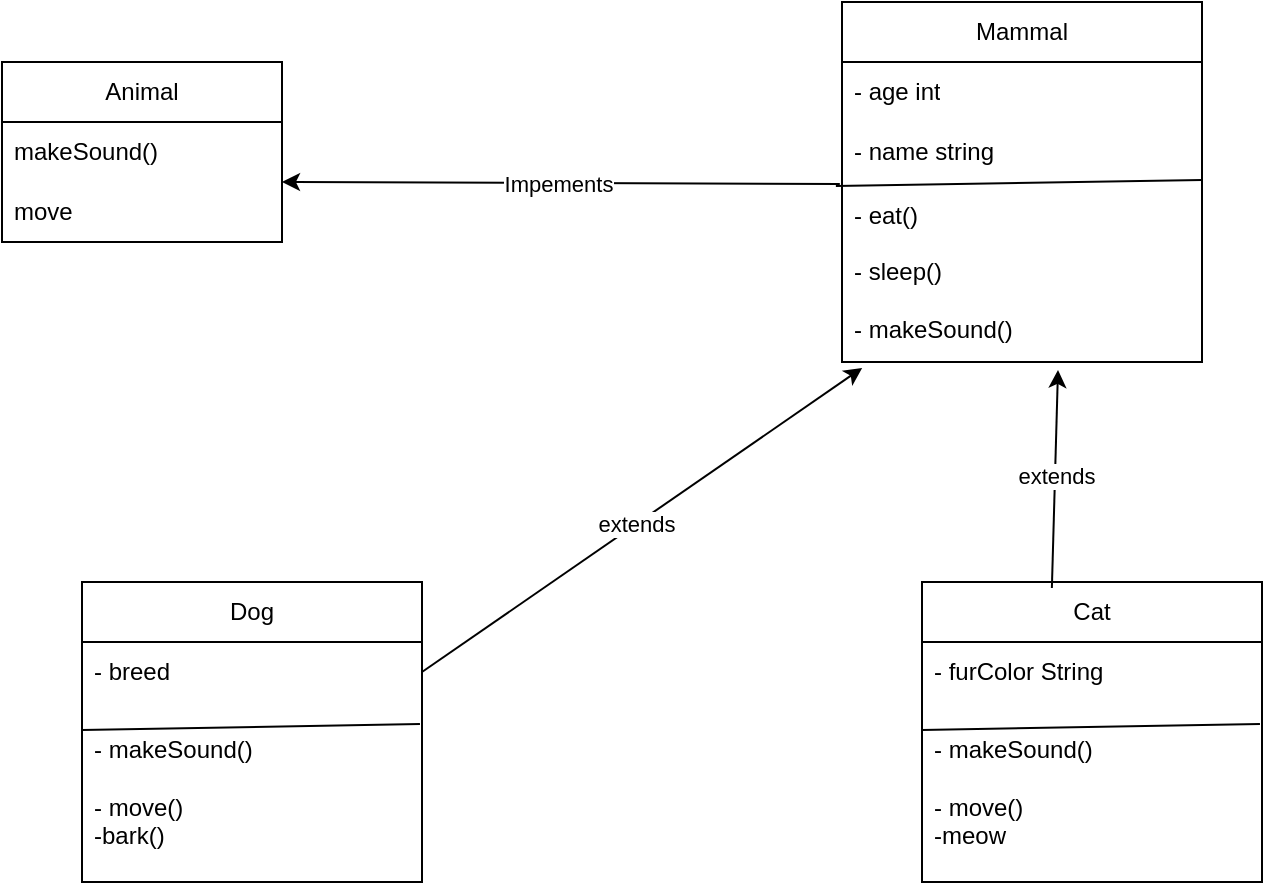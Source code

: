 <mxfile version="24.7.17">
  <diagram name="Page-1" id="57Vel5VW9AhDojWxhs7Z">
    <mxGraphModel dx="1434" dy="780" grid="1" gridSize="10" guides="1" tooltips="1" connect="1" arrows="1" fold="1" page="1" pageScale="1" pageWidth="827" pageHeight="1169" math="0" shadow="0">
      <root>
        <mxCell id="0" />
        <mxCell id="1" parent="0" />
        <mxCell id="QplKqRVQKg5-z3EIvqk3-2" value="Mammal" style="swimlane;fontStyle=0;childLayout=stackLayout;horizontal=1;startSize=30;horizontalStack=0;resizeParent=1;resizeParentMax=0;resizeLast=0;collapsible=1;marginBottom=0;whiteSpace=wrap;html=1;" vertex="1" parent="1">
          <mxGeometry x="480" y="30" width="180" height="180" as="geometry" />
        </mxCell>
        <mxCell id="QplKqRVQKg5-z3EIvqk3-3" value="- age int" style="text;strokeColor=none;fillColor=none;align=left;verticalAlign=middle;spacingLeft=4;spacingRight=4;overflow=hidden;points=[[0,0.5],[1,0.5]];portConstraint=eastwest;rotatable=0;whiteSpace=wrap;html=1;" vertex="1" parent="QplKqRVQKg5-z3EIvqk3-2">
          <mxGeometry y="30" width="180" height="30" as="geometry" />
        </mxCell>
        <mxCell id="QplKqRVQKg5-z3EIvqk3-4" value="- name string" style="text;strokeColor=none;fillColor=none;align=left;verticalAlign=middle;spacingLeft=4;spacingRight=4;overflow=hidden;points=[[0,0.5],[1,0.5]];portConstraint=eastwest;rotatable=0;whiteSpace=wrap;html=1;" vertex="1" parent="QplKqRVQKg5-z3EIvqk3-2">
          <mxGeometry y="60" width="180" height="30" as="geometry" />
        </mxCell>
        <mxCell id="QplKqRVQKg5-z3EIvqk3-5" value="- eat()&lt;div&gt;&lt;br&gt;&lt;/div&gt;&lt;div&gt;- sleep()&lt;/div&gt;&lt;div&gt;&lt;br&gt;&lt;/div&gt;&lt;div&gt;- makeSound()&lt;/div&gt;" style="text;strokeColor=none;fillColor=none;align=left;verticalAlign=middle;spacingLeft=4;spacingRight=4;overflow=hidden;points=[[0,0.5],[1,0.5]];portConstraint=eastwest;rotatable=0;whiteSpace=wrap;html=1;" vertex="1" parent="QplKqRVQKg5-z3EIvqk3-2">
          <mxGeometry y="90" width="180" height="90" as="geometry" />
        </mxCell>
        <mxCell id="QplKqRVQKg5-z3EIvqk3-9" value="" style="endArrow=none;html=1;rounded=0;entryX=-0.017;entryY=0.022;entryDx=0;entryDy=0;entryPerimeter=0;exitX=1;exitY=-0.011;exitDx=0;exitDy=0;exitPerimeter=0;" edge="1" parent="QplKqRVQKg5-z3EIvqk3-2" source="QplKqRVQKg5-z3EIvqk3-5" target="QplKqRVQKg5-z3EIvqk3-5">
          <mxGeometry width="50" height="50" relative="1" as="geometry">
            <mxPoint x="180" y="100" as="sourcePoint" />
            <mxPoint y="104" as="targetPoint" />
          </mxGeometry>
        </mxCell>
        <mxCell id="QplKqRVQKg5-z3EIvqk3-10" value="Dog" style="swimlane;fontStyle=0;childLayout=stackLayout;horizontal=1;startSize=30;horizontalStack=0;resizeParent=1;resizeParentMax=0;resizeLast=0;collapsible=1;marginBottom=0;whiteSpace=wrap;html=1;" vertex="1" parent="1">
          <mxGeometry x="100" y="320" width="170" height="150" as="geometry" />
        </mxCell>
        <mxCell id="QplKqRVQKg5-z3EIvqk3-11" value="- breed" style="text;strokeColor=none;fillColor=none;align=left;verticalAlign=middle;spacingLeft=4;spacingRight=4;overflow=hidden;points=[[0,0.5],[1,0.5]];portConstraint=eastwest;rotatable=0;whiteSpace=wrap;html=1;" vertex="1" parent="QplKqRVQKg5-z3EIvqk3-10">
          <mxGeometry y="30" width="170" height="30" as="geometry" />
        </mxCell>
        <mxCell id="QplKqRVQKg5-z3EIvqk3-14" value="" style="endArrow=none;html=1;rounded=0;exitX=0.994;exitY=0.122;exitDx=0;exitDy=0;exitPerimeter=0;" edge="1" parent="QplKqRVQKg5-z3EIvqk3-10" source="QplKqRVQKg5-z3EIvqk3-13">
          <mxGeometry width="50" height="50" relative="1" as="geometry">
            <mxPoint x="180" y="70" as="sourcePoint" />
            <mxPoint y="74" as="targetPoint" />
          </mxGeometry>
        </mxCell>
        <mxCell id="QplKqRVQKg5-z3EIvqk3-13" value="- makeSound()&lt;div&gt;&lt;br&gt;&lt;/div&gt;&lt;div&gt;- move()&lt;/div&gt;&lt;div&gt;-bark()&lt;/div&gt;" style="text;strokeColor=none;fillColor=none;align=left;verticalAlign=middle;spacingLeft=4;spacingRight=4;overflow=hidden;points=[[0,0.5],[1,0.5]];portConstraint=eastwest;rotatable=0;whiteSpace=wrap;html=1;" vertex="1" parent="QplKqRVQKg5-z3EIvqk3-10">
          <mxGeometry y="60" width="170" height="90" as="geometry" />
        </mxCell>
        <mxCell id="QplKqRVQKg5-z3EIvqk3-15" value="Cat" style="swimlane;fontStyle=0;childLayout=stackLayout;horizontal=1;startSize=30;horizontalStack=0;resizeParent=1;resizeParentMax=0;resizeLast=0;collapsible=1;marginBottom=0;whiteSpace=wrap;html=1;" vertex="1" parent="1">
          <mxGeometry x="520" y="320" width="170" height="150" as="geometry" />
        </mxCell>
        <mxCell id="QplKqRVQKg5-z3EIvqk3-16" value="- furColor String" style="text;strokeColor=none;fillColor=none;align=left;verticalAlign=middle;spacingLeft=4;spacingRight=4;overflow=hidden;points=[[0,0.5],[1,0.5]];portConstraint=eastwest;rotatable=0;whiteSpace=wrap;html=1;" vertex="1" parent="QplKqRVQKg5-z3EIvqk3-15">
          <mxGeometry y="30" width="170" height="30" as="geometry" />
        </mxCell>
        <mxCell id="QplKqRVQKg5-z3EIvqk3-17" value="" style="endArrow=none;html=1;rounded=0;exitX=0.994;exitY=0.122;exitDx=0;exitDy=0;exitPerimeter=0;" edge="1" parent="QplKqRVQKg5-z3EIvqk3-15" source="QplKqRVQKg5-z3EIvqk3-18">
          <mxGeometry width="50" height="50" relative="1" as="geometry">
            <mxPoint x="180" y="70" as="sourcePoint" />
            <mxPoint y="74" as="targetPoint" />
          </mxGeometry>
        </mxCell>
        <mxCell id="QplKqRVQKg5-z3EIvqk3-18" value="- makeSound()&lt;div&gt;&lt;br&gt;&lt;/div&gt;&lt;div&gt;- move()&lt;/div&gt;&lt;div&gt;-meow&lt;/div&gt;" style="text;strokeColor=none;fillColor=none;align=left;verticalAlign=middle;spacingLeft=4;spacingRight=4;overflow=hidden;points=[[0,0.5],[1,0.5]];portConstraint=eastwest;rotatable=0;whiteSpace=wrap;html=1;" vertex="1" parent="QplKqRVQKg5-z3EIvqk3-15">
          <mxGeometry y="60" width="170" height="90" as="geometry" />
        </mxCell>
        <mxCell id="QplKqRVQKg5-z3EIvqk3-27" value="Animal" style="swimlane;fontStyle=0;childLayout=stackLayout;horizontal=1;startSize=30;horizontalStack=0;resizeParent=1;resizeParentMax=0;resizeLast=0;collapsible=1;marginBottom=0;whiteSpace=wrap;html=1;" vertex="1" parent="1">
          <mxGeometry x="60" y="60" width="140" height="90" as="geometry" />
        </mxCell>
        <mxCell id="QplKqRVQKg5-z3EIvqk3-28" value="makeSound()" style="text;strokeColor=none;fillColor=none;align=left;verticalAlign=middle;spacingLeft=4;spacingRight=4;overflow=hidden;points=[[0,0.5],[1,0.5]];portConstraint=eastwest;rotatable=0;whiteSpace=wrap;html=1;" vertex="1" parent="QplKqRVQKg5-z3EIvqk3-27">
          <mxGeometry y="30" width="140" height="30" as="geometry" />
        </mxCell>
        <mxCell id="QplKqRVQKg5-z3EIvqk3-29" value="move" style="text;strokeColor=none;fillColor=none;align=left;verticalAlign=middle;spacingLeft=4;spacingRight=4;overflow=hidden;points=[[0,0.5],[1,0.5]];portConstraint=eastwest;rotatable=0;whiteSpace=wrap;html=1;" vertex="1" parent="QplKqRVQKg5-z3EIvqk3-27">
          <mxGeometry y="60" width="140" height="30" as="geometry" />
        </mxCell>
        <mxCell id="QplKqRVQKg5-z3EIvqk3-31" value="" style="endArrow=classic;html=1;rounded=0;entryX=1;entryY=1;entryDx=0;entryDy=0;entryPerimeter=0;exitX=-0.006;exitY=0.011;exitDx=0;exitDy=0;exitPerimeter=0;" edge="1" parent="1" source="QplKqRVQKg5-z3EIvqk3-5" target="QplKqRVQKg5-z3EIvqk3-28">
          <mxGeometry width="50" height="50" relative="1" as="geometry">
            <mxPoint x="390" y="330" as="sourcePoint" />
            <mxPoint x="440" y="280" as="targetPoint" />
          </mxGeometry>
        </mxCell>
        <mxCell id="QplKqRVQKg5-z3EIvqk3-33" value="Impements" style="edgeLabel;html=1;align=center;verticalAlign=middle;resizable=0;points=[];" vertex="1" connectable="0" parent="QplKqRVQKg5-z3EIvqk3-31">
          <mxGeometry x="0.011" relative="1" as="geometry">
            <mxPoint as="offset" />
          </mxGeometry>
        </mxCell>
        <mxCell id="QplKqRVQKg5-z3EIvqk3-34" value="" style="endArrow=classic;html=1;rounded=0;exitX=1;exitY=0.5;exitDx=0;exitDy=0;entryX=0.056;entryY=1.033;entryDx=0;entryDy=0;entryPerimeter=0;" edge="1" parent="1" source="QplKqRVQKg5-z3EIvqk3-11" target="QplKqRVQKg5-z3EIvqk3-5">
          <mxGeometry width="50" height="50" relative="1" as="geometry">
            <mxPoint x="390" y="330" as="sourcePoint" />
            <mxPoint x="440" y="280" as="targetPoint" />
          </mxGeometry>
        </mxCell>
        <mxCell id="QplKqRVQKg5-z3EIvqk3-35" value="extends" style="edgeLabel;html=1;align=center;verticalAlign=middle;resizable=0;points=[];" vertex="1" connectable="0" parent="QplKqRVQKg5-z3EIvqk3-34">
          <mxGeometry x="-0.027" relative="1" as="geometry">
            <mxPoint as="offset" />
          </mxGeometry>
        </mxCell>
        <mxCell id="QplKqRVQKg5-z3EIvqk3-36" value="" style="endArrow=classic;html=1;rounded=0;entryX=0.6;entryY=1.044;entryDx=0;entryDy=0;entryPerimeter=0;exitX=0.382;exitY=0.02;exitDx=0;exitDy=0;exitPerimeter=0;" edge="1" parent="1" source="QplKqRVQKg5-z3EIvqk3-15" target="QplKqRVQKg5-z3EIvqk3-5">
          <mxGeometry width="50" height="50" relative="1" as="geometry">
            <mxPoint x="390" y="330" as="sourcePoint" />
            <mxPoint x="440" y="280" as="targetPoint" />
          </mxGeometry>
        </mxCell>
        <mxCell id="QplKqRVQKg5-z3EIvqk3-37" value="extends" style="edgeLabel;html=1;align=center;verticalAlign=middle;resizable=0;points=[];" vertex="1" connectable="0" parent="QplKqRVQKg5-z3EIvqk3-36">
          <mxGeometry x="0.027" relative="1" as="geometry">
            <mxPoint as="offset" />
          </mxGeometry>
        </mxCell>
      </root>
    </mxGraphModel>
  </diagram>
</mxfile>
